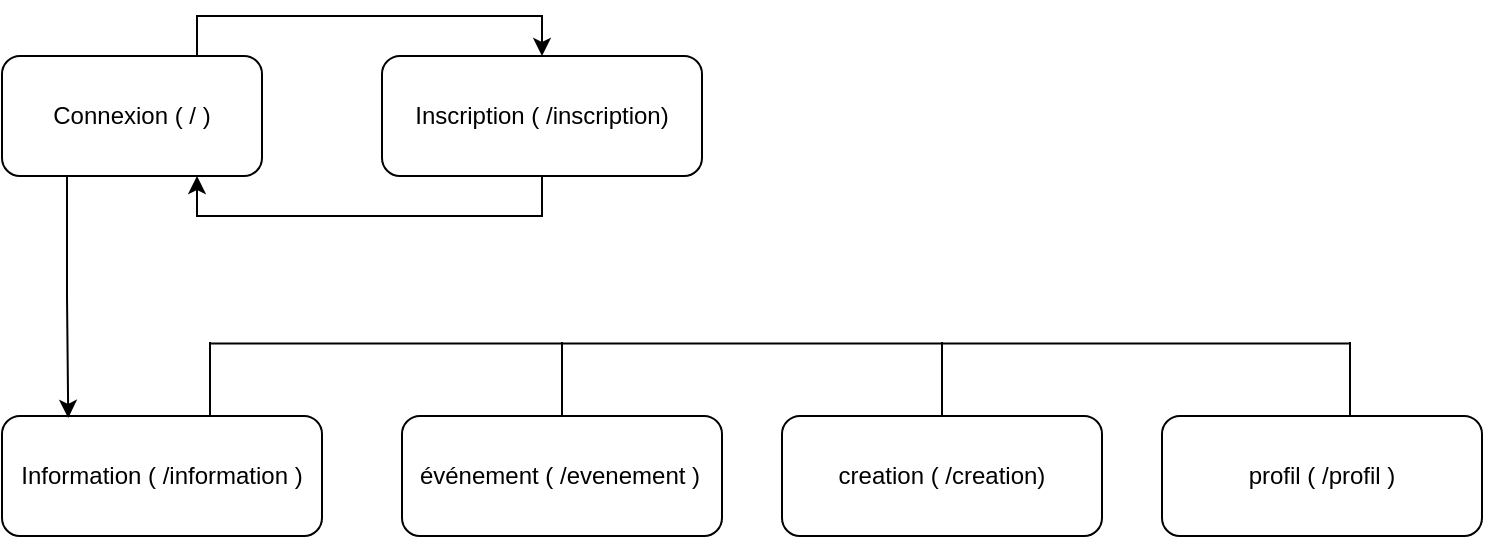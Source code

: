 <mxfile version="28.2.5">
  <diagram name="Page-1" id="lEAa5tEDw7MfIywrLQwx">
    <mxGraphModel dx="965" dy="614" grid="1" gridSize="10" guides="1" tooltips="1" connect="1" arrows="1" fold="1" page="1" pageScale="1" pageWidth="827" pageHeight="1169" math="0" shadow="0">
      <root>
        <mxCell id="0" />
        <mxCell id="1" parent="0" />
        <mxCell id="VXqcZ5ZtmlbO6URD0KGm-22" style="edgeStyle=orthogonalEdgeStyle;rounded=0;orthogonalLoop=1;jettySize=auto;html=1;exitX=0.75;exitY=0;exitDx=0;exitDy=0;entryX=0.5;entryY=0;entryDx=0;entryDy=0;" edge="1" parent="1" source="VXqcZ5ZtmlbO6URD0KGm-1" target="VXqcZ5ZtmlbO6URD0KGm-3">
          <mxGeometry relative="1" as="geometry" />
        </mxCell>
        <mxCell id="VXqcZ5ZtmlbO6URD0KGm-1" value="" style="rounded=1;whiteSpace=wrap;html=1;" vertex="1" parent="1">
          <mxGeometry x="60" y="110" width="130" height="60" as="geometry" />
        </mxCell>
        <mxCell id="VXqcZ5ZtmlbO6URD0KGm-2" value="Connexion ( / )" style="text;html=1;align=center;verticalAlign=middle;whiteSpace=wrap;rounded=0;" vertex="1" parent="1">
          <mxGeometry x="70" y="125" width="110" height="30" as="geometry" />
        </mxCell>
        <mxCell id="VXqcZ5ZtmlbO6URD0KGm-20" style="edgeStyle=orthogonalEdgeStyle;rounded=0;orthogonalLoop=1;jettySize=auto;html=1;exitX=0.5;exitY=1;exitDx=0;exitDy=0;entryX=0.75;entryY=1;entryDx=0;entryDy=0;" edge="1" parent="1" source="VXqcZ5ZtmlbO6URD0KGm-3" target="VXqcZ5ZtmlbO6URD0KGm-1">
          <mxGeometry relative="1" as="geometry" />
        </mxCell>
        <mxCell id="VXqcZ5ZtmlbO6URD0KGm-3" value="" style="rounded=1;whiteSpace=wrap;html=1;" vertex="1" parent="1">
          <mxGeometry x="250" y="110" width="160" height="60" as="geometry" />
        </mxCell>
        <mxCell id="VXqcZ5ZtmlbO6URD0KGm-4" value="Inscription ( /inscription)" style="text;html=1;align=center;verticalAlign=middle;whiteSpace=wrap;rounded=0;" vertex="1" parent="1">
          <mxGeometry x="260" y="125" width="140" height="30" as="geometry" />
        </mxCell>
        <mxCell id="VXqcZ5ZtmlbO6URD0KGm-5" value="" style="rounded=1;whiteSpace=wrap;html=1;" vertex="1" parent="1">
          <mxGeometry x="60" y="290" width="160" height="60" as="geometry" />
        </mxCell>
        <mxCell id="VXqcZ5ZtmlbO6URD0KGm-6" value="Information ( /information )" style="text;html=1;align=center;verticalAlign=middle;whiteSpace=wrap;rounded=0;" vertex="1" parent="1">
          <mxGeometry x="65" y="305" width="150" height="30" as="geometry" />
        </mxCell>
        <mxCell id="VXqcZ5ZtmlbO6URD0KGm-7" value="" style="rounded=1;whiteSpace=wrap;html=1;" vertex="1" parent="1">
          <mxGeometry x="260" y="290" width="160" height="60" as="geometry" />
        </mxCell>
        <mxCell id="VXqcZ5ZtmlbO6URD0KGm-8" value="événement ( /evenement )" style="text;html=1;align=center;verticalAlign=middle;whiteSpace=wrap;rounded=0;" vertex="1" parent="1">
          <mxGeometry x="264" y="305" width="150" height="30" as="geometry" />
        </mxCell>
        <mxCell id="VXqcZ5ZtmlbO6URD0KGm-9" value="" style="rounded=1;whiteSpace=wrap;html=1;" vertex="1" parent="1">
          <mxGeometry x="450" y="290" width="160" height="60" as="geometry" />
        </mxCell>
        <mxCell id="VXqcZ5ZtmlbO6URD0KGm-10" value="creation ( /creation)" style="text;html=1;align=center;verticalAlign=middle;whiteSpace=wrap;rounded=0;" vertex="1" parent="1">
          <mxGeometry x="460" y="305" width="140" height="30" as="geometry" />
        </mxCell>
        <mxCell id="VXqcZ5ZtmlbO6URD0KGm-11" value="" style="rounded=1;whiteSpace=wrap;html=1;" vertex="1" parent="1">
          <mxGeometry x="640" y="290" width="160" height="60" as="geometry" />
        </mxCell>
        <mxCell id="VXqcZ5ZtmlbO6URD0KGm-12" value="profil ( /profil )" style="text;html=1;align=center;verticalAlign=middle;whiteSpace=wrap;rounded=0;" vertex="1" parent="1">
          <mxGeometry x="650" y="305" width="140" height="30" as="geometry" />
        </mxCell>
        <mxCell id="VXqcZ5ZtmlbO6URD0KGm-18" style="edgeStyle=orthogonalEdgeStyle;rounded=0;orthogonalLoop=1;jettySize=auto;html=1;exitX=1;exitY=1;exitDx=0;exitDy=0;exitPerimeter=0;" edge="1" parent="1">
          <mxGeometry relative="1" as="geometry">
            <mxPoint x="160.056" y="170.0" as="targetPoint" />
            <mxPoint x="160" y="170" as="sourcePoint" />
          </mxGeometry>
        </mxCell>
        <mxCell id="VXqcZ5ZtmlbO6URD0KGm-24" style="edgeStyle=orthogonalEdgeStyle;rounded=0;orthogonalLoop=1;jettySize=auto;html=1;exitX=0.25;exitY=1;exitDx=0;exitDy=0;entryX=0.207;entryY=0.016;entryDx=0;entryDy=0;entryPerimeter=0;" edge="1" parent="1" source="VXqcZ5ZtmlbO6URD0KGm-1" target="VXqcZ5ZtmlbO6URD0KGm-5">
          <mxGeometry relative="1" as="geometry" />
        </mxCell>
        <mxCell id="VXqcZ5ZtmlbO6URD0KGm-25" value="" style="line;strokeWidth=1;fillColor=none;align=left;verticalAlign=middle;spacingTop=-1;spacingLeft=3;spacingRight=3;rotatable=0;labelPosition=right;points=[];portConstraint=eastwest;strokeColor=inherit;direction=south;" vertex="1" parent="1">
          <mxGeometry x="160" y="253" width="8" height="37" as="geometry" />
        </mxCell>
        <mxCell id="VXqcZ5ZtmlbO6URD0KGm-26" value="" style="line;strokeWidth=1;fillColor=none;align=left;verticalAlign=middle;spacingTop=-1;spacingLeft=3;spacingRight=3;rotatable=0;labelPosition=right;points=[];portConstraint=eastwest;strokeColor=inherit;" vertex="1" parent="1">
          <mxGeometry x="164" y="250" width="570" height="7.6" as="geometry" />
        </mxCell>
        <mxCell id="VXqcZ5ZtmlbO6URD0KGm-27" value="" style="line;strokeWidth=1;fillColor=none;align=left;verticalAlign=middle;spacingTop=-1;spacingLeft=3;spacingRight=3;rotatable=0;labelPosition=right;points=[];portConstraint=eastwest;strokeColor=inherit;direction=south;" vertex="1" parent="1">
          <mxGeometry x="336" y="253" width="8" height="37" as="geometry" />
        </mxCell>
        <mxCell id="VXqcZ5ZtmlbO6URD0KGm-28" value="" style="line;strokeWidth=1;fillColor=none;align=left;verticalAlign=middle;spacingTop=-1;spacingLeft=3;spacingRight=3;rotatable=0;labelPosition=right;points=[];portConstraint=eastwest;strokeColor=inherit;direction=south;" vertex="1" parent="1">
          <mxGeometry x="526" y="253" width="8" height="37" as="geometry" />
        </mxCell>
        <mxCell id="VXqcZ5ZtmlbO6URD0KGm-29" value="" style="line;strokeWidth=1;fillColor=none;align=left;verticalAlign=middle;spacingTop=-1;spacingLeft=3;spacingRight=3;rotatable=0;labelPosition=right;points=[];portConstraint=eastwest;strokeColor=inherit;direction=south;" vertex="1" parent="1">
          <mxGeometry x="730" y="253" width="8" height="37" as="geometry" />
        </mxCell>
      </root>
    </mxGraphModel>
  </diagram>
</mxfile>
